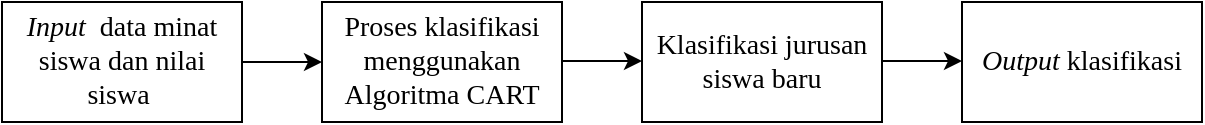 <mxfile version="20.4.0" type="github">
  <diagram id="XAJnM7fnLGIrJA8WlEDr" name="Page-1">
    <mxGraphModel dx="868" dy="450" grid="1" gridSize="10" guides="1" tooltips="1" connect="1" arrows="1" fold="1" page="1" pageScale="1" pageWidth="827" pageHeight="1169" math="0" shadow="0">
      <root>
        <mxCell id="0" />
        <mxCell id="1" parent="0" />
        <mxCell id="anjsHfvGe8zINGgKeGn2-1" value="&lt;font style=&quot;font-size: 14px;&quot; face=&quot;Times New Roman&quot;&gt;&lt;i&gt;Input&amp;nbsp;&lt;/i&gt; data minat siswa dan nilai siswa&amp;nbsp;&lt;/font&gt;" style="rounded=0;whiteSpace=wrap;html=1;" vertex="1" parent="1">
          <mxGeometry x="80" y="160" width="120" height="60" as="geometry" />
        </mxCell>
        <mxCell id="anjsHfvGe8zINGgKeGn2-3" value="" style="endArrow=classic;html=1;rounded=0;exitX=1;exitY=0.5;exitDx=0;exitDy=0;" edge="1" parent="1" source="anjsHfvGe8zINGgKeGn2-1">
          <mxGeometry width="50" height="50" relative="1" as="geometry">
            <mxPoint x="240" y="240" as="sourcePoint" />
            <mxPoint x="240" y="190" as="targetPoint" />
          </mxGeometry>
        </mxCell>
        <mxCell id="anjsHfvGe8zINGgKeGn2-4" value="&lt;font style=&quot;font-size: 14px;&quot; face=&quot;Times New Roman&quot;&gt;Proses klasifikasi menggunakan Algoritma CART&lt;/font&gt;" style="rounded=0;whiteSpace=wrap;html=1;" vertex="1" parent="1">
          <mxGeometry x="240" y="160" width="120" height="60" as="geometry" />
        </mxCell>
        <mxCell id="anjsHfvGe8zINGgKeGn2-5" value="" style="endArrow=classic;html=1;rounded=0;exitX=1;exitY=0.5;exitDx=0;exitDy=0;" edge="1" parent="1">
          <mxGeometry width="50" height="50" relative="1" as="geometry">
            <mxPoint x="360" y="189.5" as="sourcePoint" />
            <mxPoint x="400" y="189.5" as="targetPoint" />
          </mxGeometry>
        </mxCell>
        <mxCell id="anjsHfvGe8zINGgKeGn2-6" value="&lt;font face=&quot;Times New Roman&quot; style=&quot;font-size: 14px;&quot;&gt;Klasifikasi jurusan siswa baru&lt;/font&gt;" style="rounded=0;whiteSpace=wrap;html=1;" vertex="1" parent="1">
          <mxGeometry x="400" y="160" width="120" height="60" as="geometry" />
        </mxCell>
        <mxCell id="anjsHfvGe8zINGgKeGn2-7" value="" style="endArrow=classic;html=1;rounded=0;exitX=1;exitY=0.5;exitDx=0;exitDy=0;" edge="1" parent="1">
          <mxGeometry width="50" height="50" relative="1" as="geometry">
            <mxPoint x="520" y="189.5" as="sourcePoint" />
            <mxPoint x="560" y="189.5" as="targetPoint" />
          </mxGeometry>
        </mxCell>
        <mxCell id="anjsHfvGe8zINGgKeGn2-8" value="&lt;font face=&quot;Times New Roman&quot; style=&quot;font-size: 14px;&quot;&gt;&lt;i&gt;Output &lt;/i&gt;klasifikasi&lt;/font&gt;" style="rounded=0;whiteSpace=wrap;html=1;" vertex="1" parent="1">
          <mxGeometry x="560" y="160" width="120" height="60" as="geometry" />
        </mxCell>
      </root>
    </mxGraphModel>
  </diagram>
</mxfile>
